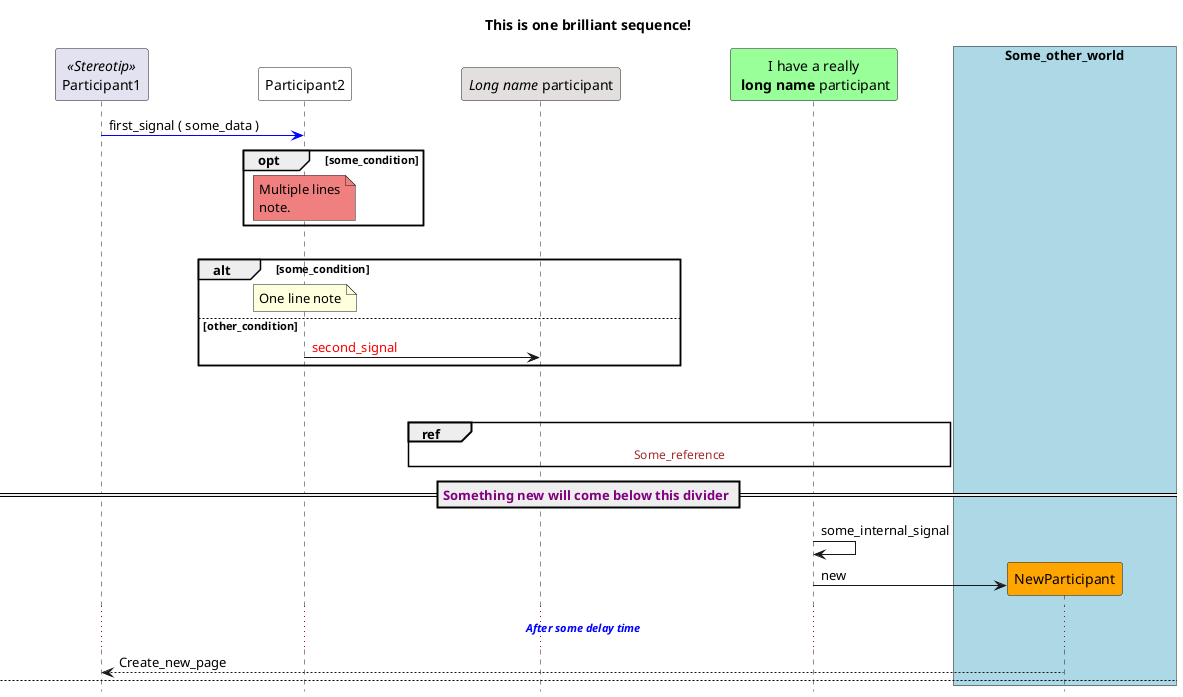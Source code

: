 @startuml Sequence_diagram_template


''''''''''''''''''''''''''''''''''''''''''''''''''''''''''''''''''''''''''''''''''''
' Hiding participant boxes at the bottom of sequence
''''''''''''''''''''''''''''''''''''''''''''''''''''''''''''''''''''''''''''''''''''
hide footbox


''''''''''''''''''''''''''''''''''''''''''''''''''''''''''''''''''''''''''''''''''''
' Setting space between participants
''''''''''''''''''''''''''''''''''''''''''''''''''''''''''''''''''''''''''''''''''''
skinparam ParticipantPadding 50


''''''''''''''''''''''''''''''''''''''''''''''''''''''''''''''''''''''''''''''''''''
' Title
''''''''''''''''''''''''''''''''''''''''''''''''''''''''''''''''''''''''''''''''''''
title This is one brilliant sequence!


''''''''''''''''''''''''''''''''''''''''''''''''''''''''''''''''''''''''''''''''''''
' Participants: creation, multiple string name, multiple line name, alias, colors, fonts
'	- alias
'		- created by using keyword 'as'
'	- color:
'		- default color is grey
'		- #E3DFDE is nuanse of grey color usually used for external nodes
'		- can be marked as:
'			- string
'			- HTML code
'	- fonts:
'		- **bold**
'		- //italics//
''''''''''''''''''''''''''''''''''''''''''''''''''''''''''''''''''''''''''''''''''''
participant Participant1 <<Stereotip>>
participant Participant2 #white
participant "//Long name// participant" #E3DFDE
participant "I have a really\n **long name** participant" as Long #99FF99


''''''''''''''''''''''''''''''''''''''''''''''''''''''''''''''''''''''''''''''''''''
' Box
''''''''''''''''''''''''''''''''''''''''''''''''''''''''''''''''''''''''''''''''''''
box "Some_other_world" #LightBlue
participant NewParticipant #orange
end box


''''''''''''''''''''''''''''''''''''''''''''''''''''''''''''''''''''''''''''''''''''
' Sending signal with data, signal color
''''''''''''''''''''''''''''''''''''''''''''''''''''''''''''''''''''''''''''''''''''
Participant1 -[#blue]> Participant2 : first_signal ( some_data )


''''''''''''''''''''''''''''''''''''''''''''''''''''''''''''''''''''''''''''''''''''
' Optional box, multiple lines note, note color
'	- every multiple line note must contain: end note
'	- every opt must contain: end
'	- F08080 is color usually used to indicate impacts
''''''''''''''''''''''''''''''''''''''''''''''''''''''''''''''''''''''''''''''''''''
opt some_condition
	note over Participant2 #F08080 
		Multiple lines
		note.
	end note
end


''''''''''''''''''''''''''''''''''''''''''''''''''''''''''''''''''''''''''''''''''''
' Setting space between objects
'	- between opt and alt we put 20 pixels
'	- between alt and ref we put 50 pixels
''''''''''''''''''''''''''''''''''''''''''''''''''''''''''''''''''''''''''''''''''''
||20||


''''''''''''''''''''''''''''''''''''''''''''''''''''''''''''''''''''''''''''''''''''
' Alternative box, sending signal without data, font color
'	- every alternative box must contain: alt, else, end
''''''''''''''''''''''''''''''''''''''''''''''''''''''''''''''''''''''''''''''''''''
alt some_condition
	note over Participant2 : One line note

else other_condition
	Participant2 -> "//Long name// participant" : <font color=red>second_signal

end

||50||


''''''''''''''''''''''''''''''''''''''''''''''''''''''''''''''''''''''''''''''''''''
' Reference
''''''''''''''''''''''''''''''''''''''''''''''''''''''''''''''''''''''''''''''''''''
ref over "//Long name// participant", Long
<font color=brown>Some_reference
end ref


''''''''''''''''''''''''''''''''''''''''''''''''''''''''''''''''''''''''''''''''''''
' Divider
''''''''''''''''''''''''''''''''''''''''''''''''''''''''''''''''''''''''''''''''''''
== <font color=purple>Something new will come below this divider ==


''''''''''''''''''''''''''''''''''''''''''''''''''''''''''''''''''''''''''''''''''''
' Sending internal signal
''''''''''''''''''''''''''''''''''''''''''''''''''''''''''''''''''''''''''''''''''''
Long -> Long : some_internal_signal


''''''''''''''''''''''''''''''''''''''''''''''''''''''''''''''''''''''''''''''''''''
' Participant creation during sequence flow
'	- participant is first declared at the top of this file
''''''''''''''''''''''''''''''''''''''''''''''''''''''''''''''''''''''''''''''''''''
create NewParticipant #white

Long -> NewParticipant : new


''''''''''''''''''''''''''''''''''''''''''''''''''''''''''''''''''''''''''''''''''''
' Delay
''''''''''''''''''''''''''''''''''''''''''''''''''''''''''''''''''''''''''''''''''''
...//**<font color=blue>After some delay time**//...
' Delay without any text can be implemented just by setting ...


''''''''''''''''''''''''''''''''''''''''''''''''''''''''''''''''''''''''''''''''''''
' Dashed signal
''''''''''''''''''''''''''''''''''''''''''''''''''''''''''''''''''''''''''''''''''''
NewParticipant --> Participant1 : Create_new_page


''''''''''''''''''''''''''''''''''''''''''''''''''''''''''''''''''''''''''''''''''''
' New page
''''''''''''''''''''''''''''''''''''''''''''''''''''''''''''''''''''''''''''''''''''
newpage Some page title

Participant1 -> NewParticipant : Thanks_for_the_new_page



@enduml